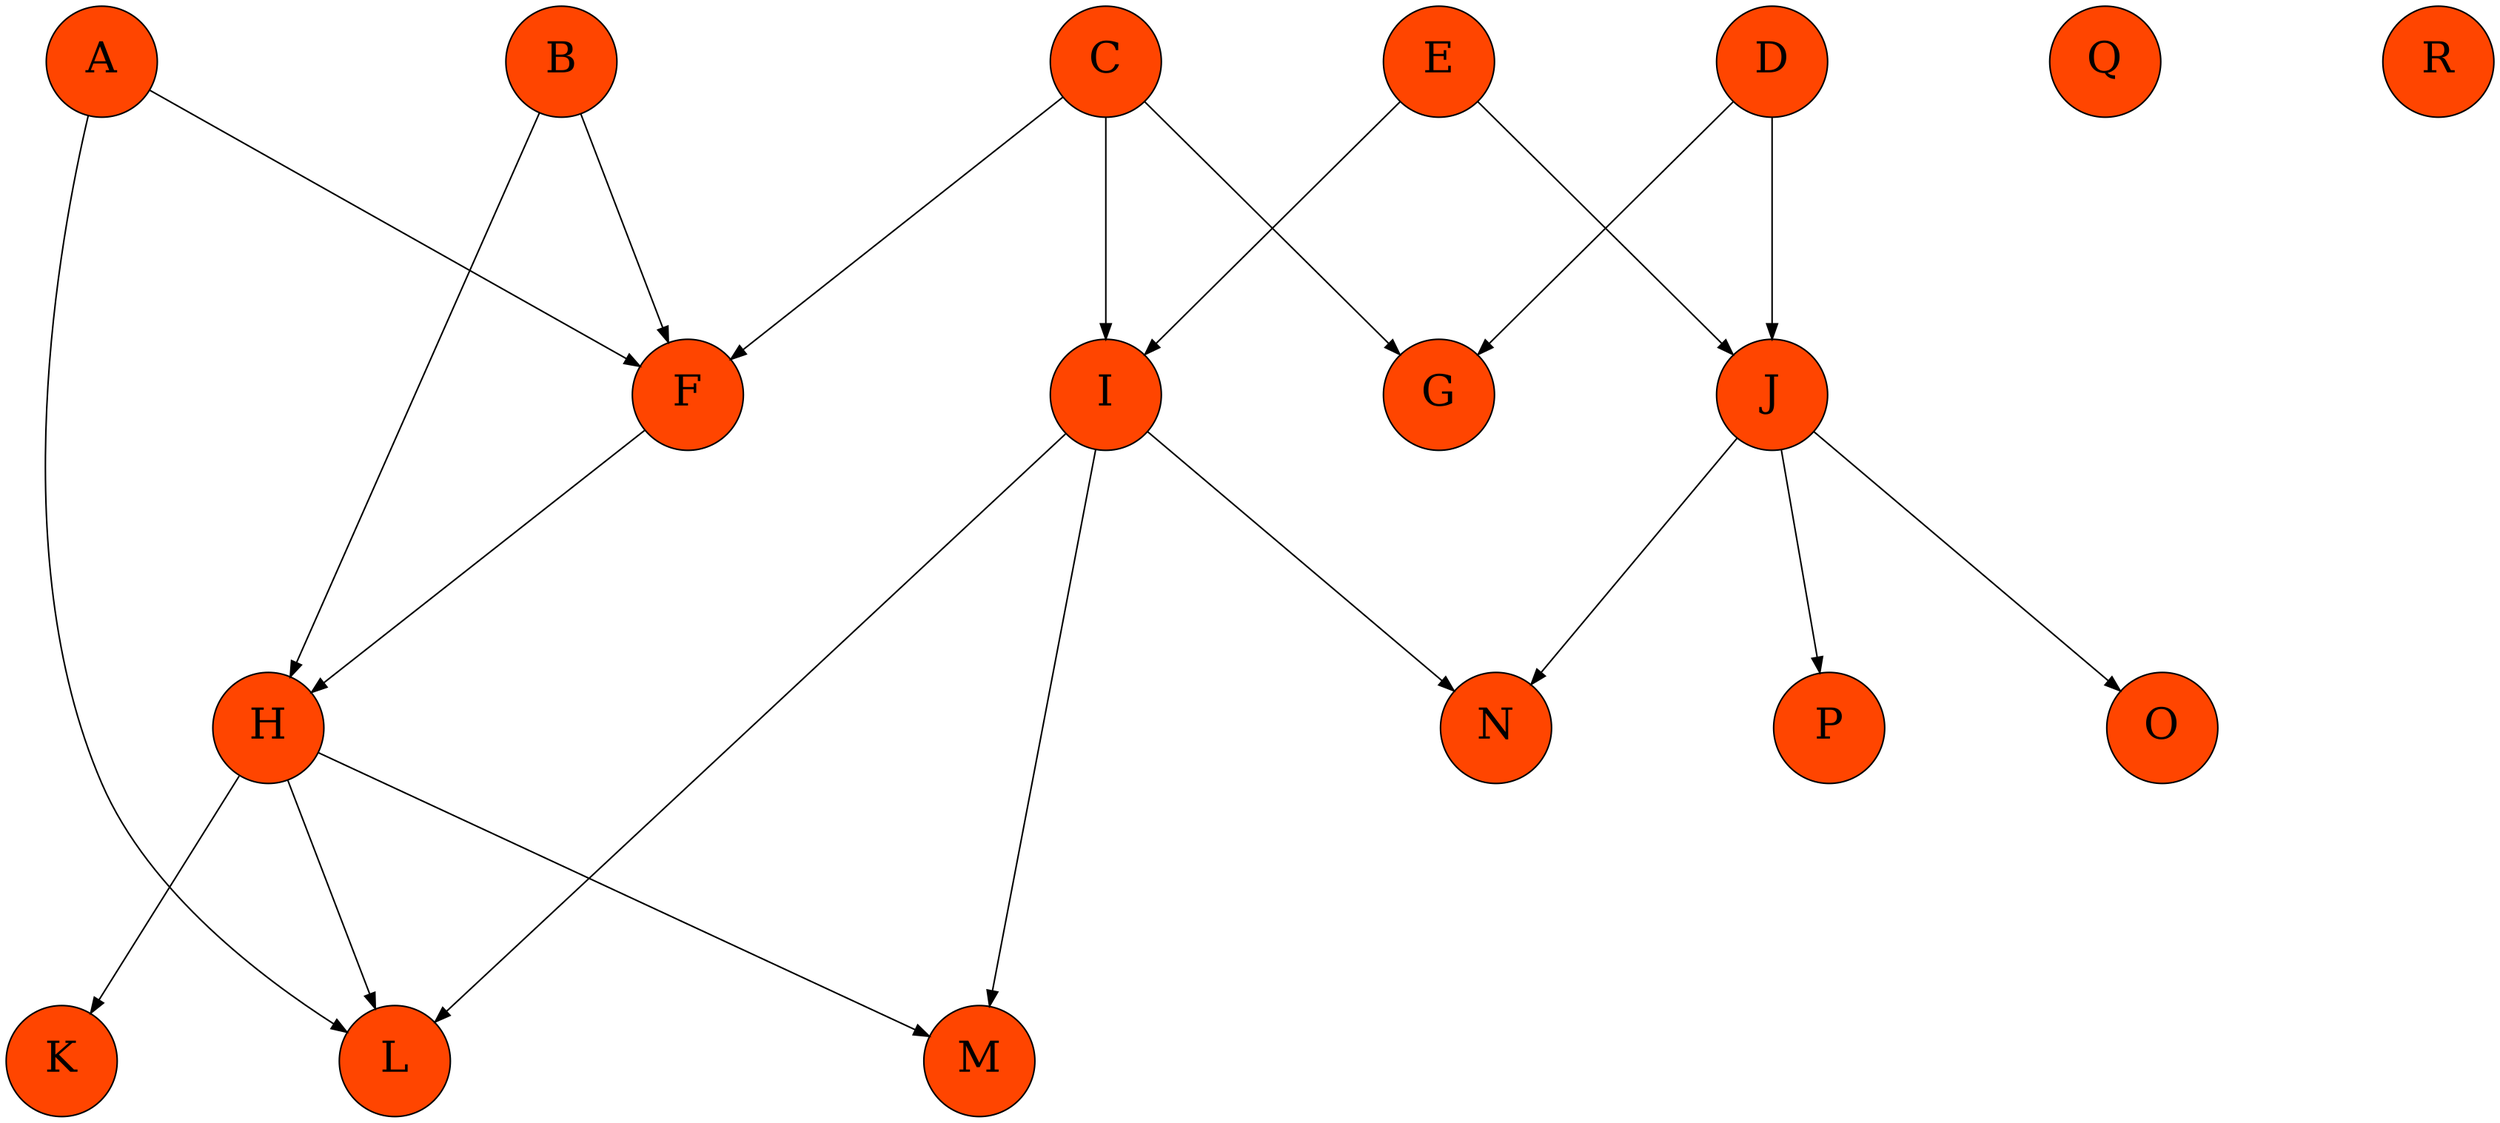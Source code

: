 digraph G {
node [margin=0 fontcolor=black fontsize=28 width=1 shape=circle style=filled fillcolor=orangered]

nodesep = 2;
ranksep = 2;
A-> {F L }

B-> {F H }

C-> {F G I }

D-> {G J }

E-> {I J }

F-> {H }

G
H-> {K L M }

I-> {L M N }

J-> {N O P }

K
L
M
N
O
P
Q
R
}